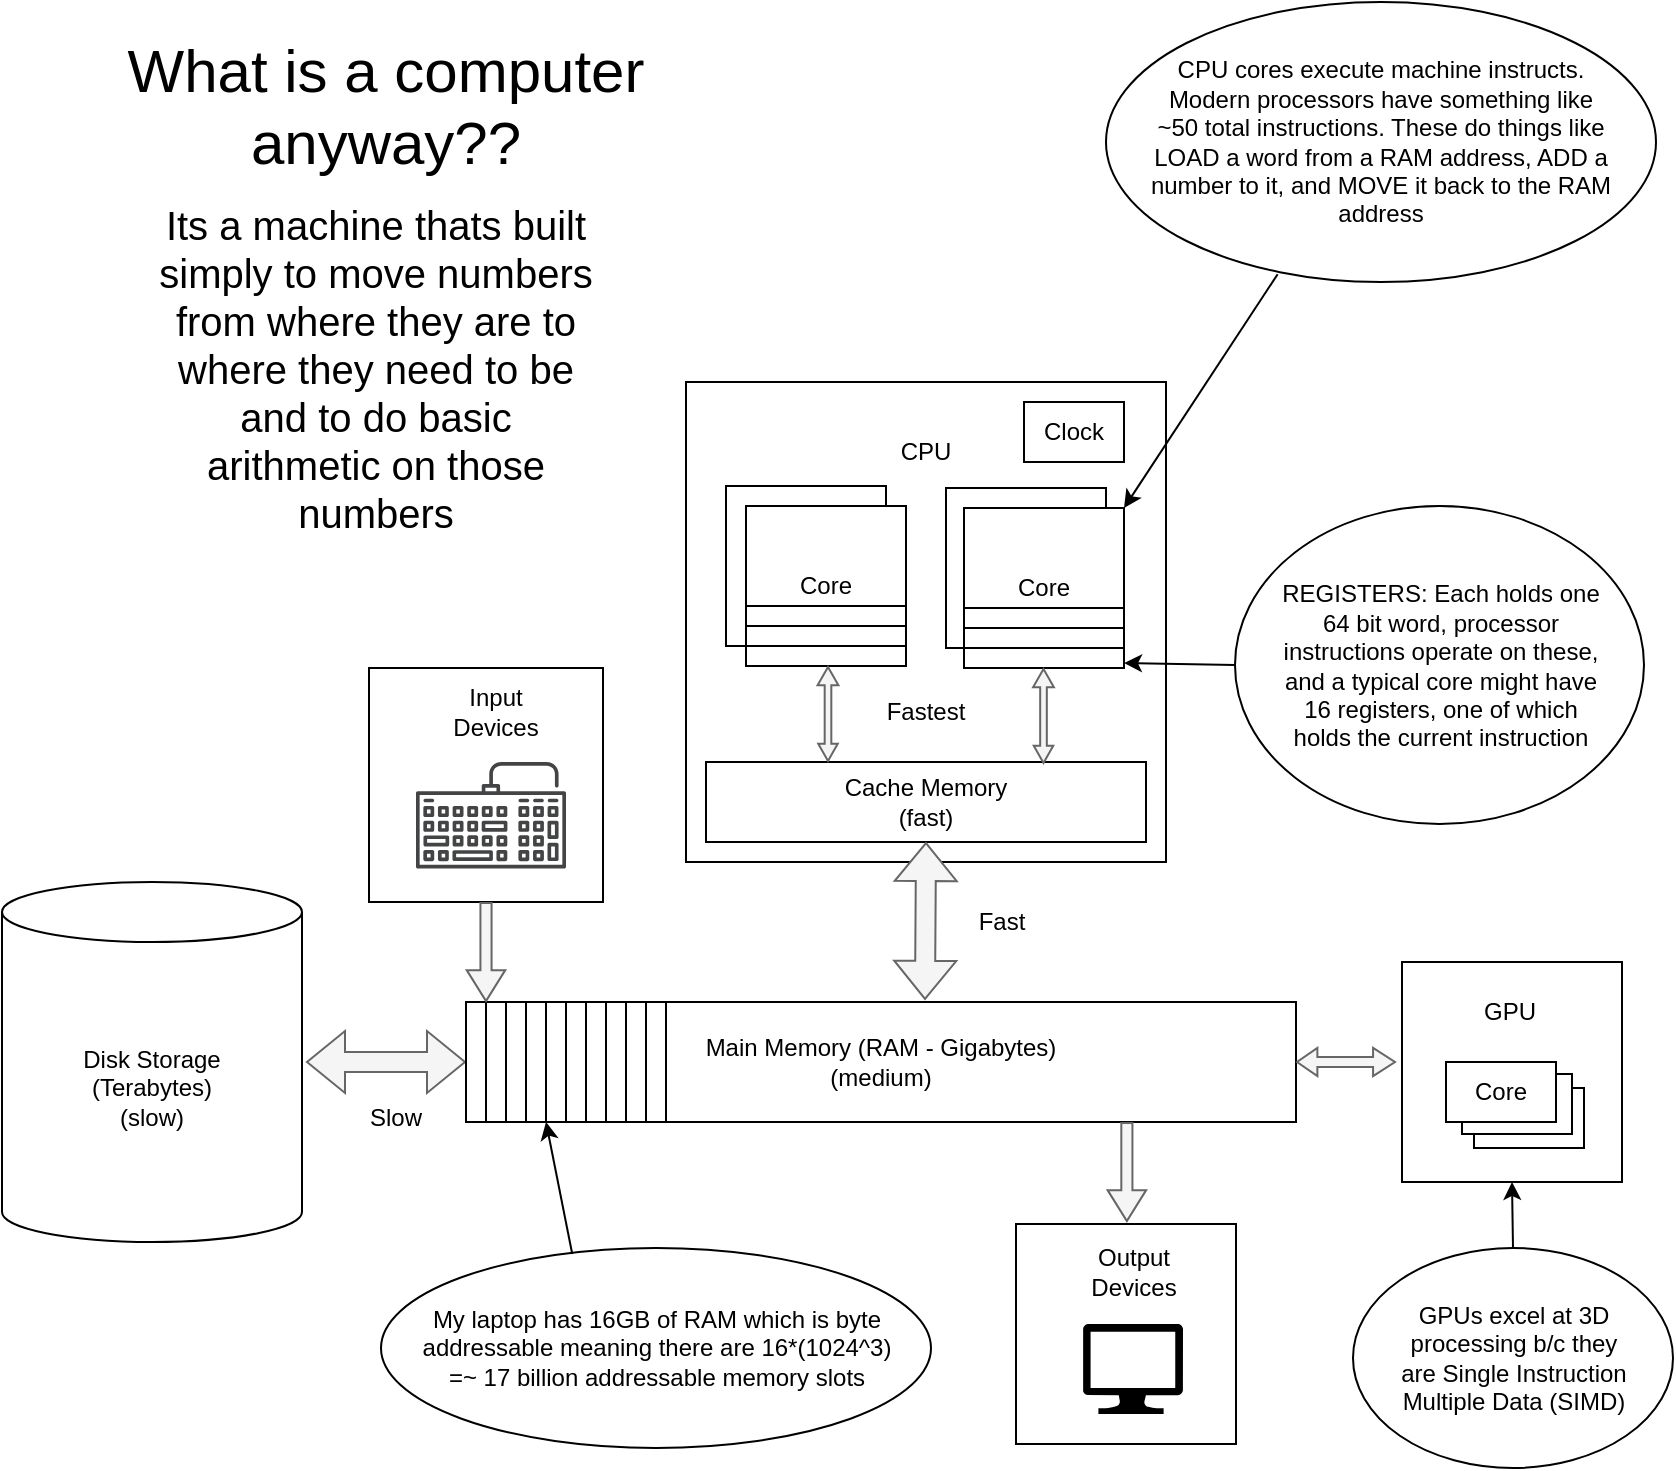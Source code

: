 <mxfile version="22.1.7" type="device">
  <diagram name="Page-1" id="1J6WagQCUvYmf21s5ytZ">
    <mxGraphModel dx="1933" dy="794" grid="1" gridSize="10" guides="1" tooltips="1" connect="1" arrows="1" fold="1" page="1" pageScale="1" pageWidth="850" pageHeight="1100" math="0" shadow="0">
      <root>
        <mxCell id="0" />
        <mxCell id="1" parent="0" />
        <mxCell id="YPh2wvaOejQGUnnW6WLR-1" value="" style="whiteSpace=wrap;html=1;aspect=fixed;" parent="1" vertex="1">
          <mxGeometry x="-505" y="230" width="240" height="240" as="geometry" />
        </mxCell>
        <mxCell id="YPh2wvaOejQGUnnW6WLR-2" value="Core1" style="whiteSpace=wrap;html=1;aspect=fixed;" parent="1" vertex="1">
          <mxGeometry x="-485" y="282" width="80" height="80" as="geometry" />
        </mxCell>
        <mxCell id="YPh2wvaOejQGUnnW6WLR-3" value="Core1" style="whiteSpace=wrap;html=1;aspect=fixed;" parent="1" vertex="1">
          <mxGeometry x="-375" y="283" width="80" height="80" as="geometry" />
        </mxCell>
        <mxCell id="YPh2wvaOejQGUnnW6WLR-5" value="Core" style="whiteSpace=wrap;html=1;aspect=fixed;" parent="1" vertex="1">
          <mxGeometry x="-475" y="292" width="80" height="80" as="geometry" />
        </mxCell>
        <mxCell id="YPh2wvaOejQGUnnW6WLR-6" value="CPU" style="rounded=0;whiteSpace=wrap;html=1;gradientColor=none;strokeColor=none;" parent="1" vertex="1">
          <mxGeometry x="-485" y="250" width="200" height="30" as="geometry" />
        </mxCell>
        <mxCell id="YPh2wvaOejQGUnnW6WLR-7" value="Cache Memory&lt;br&gt;(fast)" style="rounded=0;whiteSpace=wrap;html=1;" parent="1" vertex="1">
          <mxGeometry x="-495" y="420" width="220" height="40" as="geometry" />
        </mxCell>
        <mxCell id="YPh2wvaOejQGUnnW6WLR-8" value="Main Memory (RAM - Gigabytes)&lt;br&gt;(medium)" style="rounded=0;whiteSpace=wrap;html=1;" parent="1" vertex="1">
          <mxGeometry x="-615" y="540" width="415" height="60" as="geometry" />
        </mxCell>
        <mxCell id="YPh2wvaOejQGUnnW6WLR-10" value="Disk Storage&lt;br&gt;(Terabytes)&lt;br&gt;(slow)" style="shape=cylinder3;whiteSpace=wrap;html=1;boundedLbl=1;backgroundOutline=1;size=15;" parent="1" vertex="1">
          <mxGeometry x="-847" y="480" width="150" height="180" as="geometry" />
        </mxCell>
        <mxCell id="YPh2wvaOejQGUnnW6WLR-11" value="" style="shape=flexArrow;endArrow=classic;startArrow=classic;html=1;rounded=0;exitX=0.553;exitY=-0.018;exitDx=0;exitDy=0;entryX=0.5;entryY=1;entryDx=0;entryDy=0;fillColor=#f5f5f5;strokeColor=#666666;exitPerimeter=0;" parent="1" source="YPh2wvaOejQGUnnW6WLR-8" target="YPh2wvaOejQGUnnW6WLR-7" edge="1">
          <mxGeometry width="100" height="100" relative="1" as="geometry">
            <mxPoint x="-425" y="440" as="sourcePoint" />
            <mxPoint x="-325" y="340" as="targetPoint" />
          </mxGeometry>
        </mxCell>
        <mxCell id="YPh2wvaOejQGUnnW6WLR-14" value="" style="shape=flexArrow;endArrow=classic;startArrow=classic;html=1;rounded=0;exitX=0;exitY=0.5;exitDx=0;exitDy=0;fillColor=#f5f5f5;strokeColor=#666666;" parent="1" source="YPh2wvaOejQGUnnW6WLR-8" edge="1">
          <mxGeometry width="100" height="100" relative="1" as="geometry">
            <mxPoint x="-715" y="629" as="sourcePoint" />
            <mxPoint x="-695" y="570" as="targetPoint" />
          </mxGeometry>
        </mxCell>
        <mxCell id="YPh2wvaOejQGUnnW6WLR-15" value="" style="rounded=0;whiteSpace=wrap;html=1;rotation=90;" parent="1" vertex="1">
          <mxGeometry x="-640" y="565" width="60" height="10" as="geometry" />
        </mxCell>
        <mxCell id="YPh2wvaOejQGUnnW6WLR-16" value="" style="rounded=0;whiteSpace=wrap;html=1;rotation=90;" parent="1" vertex="1">
          <mxGeometry x="-630" y="565" width="60" height="10" as="geometry" />
        </mxCell>
        <mxCell id="YPh2wvaOejQGUnnW6WLR-17" value="" style="rounded=0;whiteSpace=wrap;html=1;rotation=90;" parent="1" vertex="1">
          <mxGeometry x="-620" y="565" width="60" height="10" as="geometry" />
        </mxCell>
        <mxCell id="YPh2wvaOejQGUnnW6WLR-18" value="" style="rounded=0;whiteSpace=wrap;html=1;rotation=90;" parent="1" vertex="1">
          <mxGeometry x="-610" y="565" width="60" height="10" as="geometry" />
        </mxCell>
        <mxCell id="YPh2wvaOejQGUnnW6WLR-19" value="" style="rounded=0;whiteSpace=wrap;html=1;rotation=90;" parent="1" vertex="1">
          <mxGeometry x="-600" y="565" width="60" height="10" as="geometry" />
        </mxCell>
        <mxCell id="YPh2wvaOejQGUnnW6WLR-20" value="" style="rounded=0;whiteSpace=wrap;html=1;rotation=90;" parent="1" vertex="1">
          <mxGeometry x="-590" y="565" width="60" height="10" as="geometry" />
        </mxCell>
        <mxCell id="YPh2wvaOejQGUnnW6WLR-21" value="" style="rounded=0;whiteSpace=wrap;html=1;rotation=90;" parent="1" vertex="1">
          <mxGeometry x="-580" y="565" width="60" height="10" as="geometry" />
        </mxCell>
        <mxCell id="YPh2wvaOejQGUnnW6WLR-22" value="" style="rounded=0;whiteSpace=wrap;html=1;rotation=90;" parent="1" vertex="1">
          <mxGeometry x="-570" y="565" width="60" height="10" as="geometry" />
        </mxCell>
        <mxCell id="YPh2wvaOejQGUnnW6WLR-23" value="" style="rounded=0;whiteSpace=wrap;html=1;rotation=90;" parent="1" vertex="1">
          <mxGeometry x="-560" y="565" width="60" height="10" as="geometry" />
        </mxCell>
        <mxCell id="YPh2wvaOejQGUnnW6WLR-24" value="" style="rounded=0;whiteSpace=wrap;html=1;rotation=90;" parent="1" vertex="1">
          <mxGeometry x="-550" y="565" width="60" height="10" as="geometry" />
        </mxCell>
        <mxCell id="YPh2wvaOejQGUnnW6WLR-26" value="My laptop has 16GB of RAM which is byte addressable meaning there are 16*(1024^3) =~ 17 billion addressable memory slots" style="ellipse;whiteSpace=wrap;html=1;labelPadding=2;perimeterSpacing=11;spacingLeft=0;spacing=21;" parent="1" vertex="1">
          <mxGeometry x="-657.5" y="663" width="275" height="100" as="geometry" />
        </mxCell>
        <mxCell id="YPh2wvaOejQGUnnW6WLR-27" value="" style="endArrow=classic;html=1;rounded=0;exitX=0.359;exitY=0.115;exitDx=0;exitDy=0;exitPerimeter=0;entryX=1;entryY=1;entryDx=0;entryDy=0;" parent="1" source="YPh2wvaOejQGUnnW6WLR-26" target="YPh2wvaOejQGUnnW6WLR-19" edge="1">
          <mxGeometry width="50" height="50" relative="1" as="geometry">
            <mxPoint x="-395" y="580" as="sourcePoint" />
            <mxPoint x="-345" y="530" as="targetPoint" />
          </mxGeometry>
        </mxCell>
        <mxCell id="YPh2wvaOejQGUnnW6WLR-28" value="CPU cores execute machine instructs. Modern processors have something like ~50 total instructions. These do things like LOAD a word from a RAM address, ADD a number to it, and MOVE it back to the RAM address" style="ellipse;whiteSpace=wrap;html=1;labelPadding=2;perimeterSpacing=11;spacingLeft=0;spacing=21;" parent="1" vertex="1">
          <mxGeometry x="-295" y="40" width="275" height="140" as="geometry" />
        </mxCell>
        <mxCell id="YPh2wvaOejQGUnnW6WLR-29" value="" style="rounded=0;whiteSpace=wrap;html=1;rotation=-180;" parent="1" vertex="1">
          <mxGeometry x="-475" y="362" width="80" height="10" as="geometry" />
        </mxCell>
        <mxCell id="YPh2wvaOejQGUnnW6WLR-31" value="" style="rounded=0;whiteSpace=wrap;html=1;rotation=-180;" parent="1" vertex="1">
          <mxGeometry x="-475" y="352" width="80" height="10" as="geometry" />
        </mxCell>
        <mxCell id="YPh2wvaOejQGUnnW6WLR-32" value="" style="rounded=0;whiteSpace=wrap;html=1;rotation=-180;" parent="1" vertex="1">
          <mxGeometry x="-475" y="342" width="80" height="10" as="geometry" />
        </mxCell>
        <mxCell id="YPh2wvaOejQGUnnW6WLR-33" value="Core" style="whiteSpace=wrap;html=1;aspect=fixed;" parent="1" vertex="1">
          <mxGeometry x="-366" y="293" width="80" height="80" as="geometry" />
        </mxCell>
        <mxCell id="YPh2wvaOejQGUnnW6WLR-34" value="" style="rounded=0;whiteSpace=wrap;html=1;rotation=-180;" parent="1" vertex="1">
          <mxGeometry x="-366" y="363" width="80" height="10" as="geometry" />
        </mxCell>
        <mxCell id="YPh2wvaOejQGUnnW6WLR-35" value="" style="rounded=0;whiteSpace=wrap;html=1;rotation=-180;" parent="1" vertex="1">
          <mxGeometry x="-366" y="353" width="80" height="10" as="geometry" />
        </mxCell>
        <mxCell id="YPh2wvaOejQGUnnW6WLR-36" value="" style="rounded=0;whiteSpace=wrap;html=1;rotation=-180;" parent="1" vertex="1">
          <mxGeometry x="-366" y="343" width="80" height="10" as="geometry" />
        </mxCell>
        <mxCell id="YPh2wvaOejQGUnnW6WLR-38" value="REGISTERS: Each holds one 64 bit word, processor instructions operate on these, and a typical core might have 16 registers, one of which holds the current instruction" style="ellipse;whiteSpace=wrap;html=1;spacing=23;" parent="1" vertex="1">
          <mxGeometry x="-230.5" y="292" width="204.5" height="159" as="geometry" />
        </mxCell>
        <mxCell id="YPh2wvaOejQGUnnW6WLR-39" value="" style="endArrow=classic;html=1;rounded=0;entryX=0;entryY=0.25;entryDx=0;entryDy=0;exitX=0;exitY=0.5;exitDx=0;exitDy=0;" parent="1" source="YPh2wvaOejQGUnnW6WLR-38" target="YPh2wvaOejQGUnnW6WLR-34" edge="1">
          <mxGeometry width="50" height="50" relative="1" as="geometry">
            <mxPoint x="-235" y="360" as="sourcePoint" />
            <mxPoint x="-345" y="290" as="targetPoint" />
          </mxGeometry>
        </mxCell>
        <mxCell id="YPh2wvaOejQGUnnW6WLR-40" value="" style="shape=flexArrow;endArrow=classic;startArrow=classic;html=1;rounded=0;entryX=0.25;entryY=1;entryDx=0;entryDy=0;fillColor=#f5f5f5;strokeColor=#666666;width=3.322;endSize=2.717;endWidth=6.102;startWidth=5.424;startSize=2.525;" parent="1" edge="1">
          <mxGeometry width="100" height="100" relative="1" as="geometry">
            <mxPoint x="-434" y="420" as="sourcePoint" />
            <mxPoint x="-434" y="372" as="targetPoint" />
          </mxGeometry>
        </mxCell>
        <mxCell id="YPh2wvaOejQGUnnW6WLR-41" value="" style="shape=flexArrow;endArrow=classic;startArrow=classic;html=1;rounded=0;entryX=0.25;entryY=1;entryDx=0;entryDy=0;fillColor=#f5f5f5;strokeColor=#666666;width=3.322;endSize=2.717;endWidth=6.102;startWidth=5.424;startSize=2.525;" parent="1" edge="1">
          <mxGeometry width="100" height="100" relative="1" as="geometry">
            <mxPoint x="-326.25" y="421" as="sourcePoint" />
            <mxPoint x="-326.25" y="373" as="targetPoint" />
          </mxGeometry>
        </mxCell>
        <mxCell id="YPh2wvaOejQGUnnW6WLR-42" value="" style="endArrow=classic;html=1;rounded=0;entryX=1;entryY=0;entryDx=0;entryDy=0;exitX=0.326;exitY=0.908;exitDx=0;exitDy=0;exitPerimeter=0;" parent="1" source="YPh2wvaOejQGUnnW6WLR-28" target="YPh2wvaOejQGUnnW6WLR-33" edge="1">
          <mxGeometry width="50" height="50" relative="1" as="geometry">
            <mxPoint x="-215" y="240" as="sourcePoint" />
            <mxPoint x="-205" y="420" as="targetPoint" />
          </mxGeometry>
        </mxCell>
        <mxCell id="YPh2wvaOejQGUnnW6WLR-43" value="&lt;font style=&quot;font-size: 30px;&quot;&gt;What is a computer anyway??&lt;br&gt;&lt;br&gt;&lt;/font&gt;" style="rounded=0;whiteSpace=wrap;html=1;strokeColor=none;fillColor=none;" parent="1" vertex="1">
          <mxGeometry x="-805" y="66" width="300" height="88" as="geometry" />
        </mxCell>
        <mxCell id="YPh2wvaOejQGUnnW6WLR-57" value="" style="whiteSpace=wrap;html=1;aspect=fixed;" parent="1" vertex="1">
          <mxGeometry x="-663.5" y="373" width="117" height="117" as="geometry" />
        </mxCell>
        <mxCell id="YPh2wvaOejQGUnnW6WLR-56" value="" style="sketch=0;pointerEvents=1;shadow=0;dashed=0;html=1;strokeColor=none;fillColor=#434445;aspect=fixed;labelPosition=center;verticalLabelPosition=bottom;verticalAlign=top;align=center;outlineConnect=0;shape=mxgraph.vvd.keyboard;" parent="1" vertex="1">
          <mxGeometry x="-640" y="420" width="75" height="53.25" as="geometry" />
        </mxCell>
        <mxCell id="YPh2wvaOejQGUnnW6WLR-62" value="Input Devices" style="text;html=1;strokeColor=none;fillColor=none;align=center;verticalAlign=middle;whiteSpace=wrap;rounded=0;" parent="1" vertex="1">
          <mxGeometry x="-630" y="380" width="60" height="30" as="geometry" />
        </mxCell>
        <mxCell id="YPh2wvaOejQGUnnW6WLR-64" value="" style="shape=flexArrow;endArrow=classic;html=1;rounded=0;endWidth=12.716;endSize=4.811;width=5.556;exitX=0.5;exitY=1;exitDx=0;exitDy=0;entryX=0;entryY=1;entryDx=0;entryDy=0;fillColor=#f5f5f5;strokeColor=#666666;" parent="1" source="YPh2wvaOejQGUnnW6WLR-57" target="YPh2wvaOejQGUnnW6WLR-16" edge="1">
          <mxGeometry width="50" height="50" relative="1" as="geometry">
            <mxPoint x="-385" y="430" as="sourcePoint" />
            <mxPoint x="-335" y="380" as="targetPoint" />
          </mxGeometry>
        </mxCell>
        <mxCell id="YPh2wvaOejQGUnnW6WLR-69" value="" style="shape=flexArrow;endArrow=classic;html=1;rounded=0;endWidth=12.716;endSize=4.811;width=5.556;exitX=0.5;exitY=1;exitDx=0;exitDy=0;entryX=0;entryY=1;entryDx=0;entryDy=0;fillColor=#f5f5f5;strokeColor=#666666;" parent="1" edge="1">
          <mxGeometry width="50" height="50" relative="1" as="geometry">
            <mxPoint x="-284.56" y="600" as="sourcePoint" />
            <mxPoint x="-284.56" y="650" as="targetPoint" />
          </mxGeometry>
        </mxCell>
        <mxCell id="YPh2wvaOejQGUnnW6WLR-70" value="" style="whiteSpace=wrap;html=1;aspect=fixed;" parent="1" vertex="1">
          <mxGeometry x="-147" y="520" width="110" height="110" as="geometry" />
        </mxCell>
        <mxCell id="YPh2wvaOejQGUnnW6WLR-73" value="Core" style="rounded=0;whiteSpace=wrap;html=1;" parent="1" vertex="1">
          <mxGeometry x="-111" y="583" width="55" height="30" as="geometry" />
        </mxCell>
        <mxCell id="YPh2wvaOejQGUnnW6WLR-72" value="Core" style="rounded=0;whiteSpace=wrap;html=1;" parent="1" vertex="1">
          <mxGeometry x="-117" y="576" width="55" height="30" as="geometry" />
        </mxCell>
        <mxCell id="YPh2wvaOejQGUnnW6WLR-71" value="Core" style="rounded=0;whiteSpace=wrap;html=1;" parent="1" vertex="1">
          <mxGeometry x="-125" y="570" width="55" height="30" as="geometry" />
        </mxCell>
        <mxCell id="YPh2wvaOejQGUnnW6WLR-74" value="GPU" style="text;html=1;strokeColor=none;fillColor=none;align=center;verticalAlign=middle;whiteSpace=wrap;rounded=0;" parent="1" vertex="1">
          <mxGeometry x="-123" y="530" width="60" height="30" as="geometry" />
        </mxCell>
        <mxCell id="YPh2wvaOejQGUnnW6WLR-76" value="" style="shape=flexArrow;endArrow=classic;startArrow=classic;html=1;rounded=0;entryX=1;entryY=0.5;entryDx=0;entryDy=0;fillColor=#f5f5f5;strokeColor=#666666;endWidth=7.943;endSize=3.065;width=5.106;startSize=3.322;startWidth=7.943;" parent="1" target="YPh2wvaOejQGUnnW6WLR-8" edge="1">
          <mxGeometry width="100" height="100" relative="1" as="geometry">
            <mxPoint x="-150" y="570" as="sourcePoint" />
            <mxPoint x="-375" y="470" as="targetPoint" />
          </mxGeometry>
        </mxCell>
        <mxCell id="YPh2wvaOejQGUnnW6WLR-77" value="GPUs excel at 3D processing b/c they are Single Instruction Multiple Data (SIMD)" style="ellipse;whiteSpace=wrap;html=1;spacing=20;" parent="1" vertex="1">
          <mxGeometry x="-171.5" y="663" width="160" height="110" as="geometry" />
        </mxCell>
        <mxCell id="YPh2wvaOejQGUnnW6WLR-78" value="" style="group" parent="1" vertex="1" connectable="0">
          <mxGeometry x="-340" y="651" width="110" height="110" as="geometry" />
        </mxCell>
        <mxCell id="YPh2wvaOejQGUnnW6WLR-66" value="" style="whiteSpace=wrap;html=1;aspect=fixed;" parent="YPh2wvaOejQGUnnW6WLR-78" vertex="1">
          <mxGeometry width="110" height="110" as="geometry" />
        </mxCell>
        <mxCell id="YPh2wvaOejQGUnnW6WLR-65" value="" style="sketch=0;aspect=fixed;pointerEvents=1;shadow=0;dashed=0;html=1;strokeColor=none;labelPosition=center;verticalLabelPosition=bottom;verticalAlign=top;align=center;fillColor=#000000;shape=mxgraph.azure.computer" parent="YPh2wvaOejQGUnnW6WLR-78" vertex="1">
          <mxGeometry x="33.5" y="50" width="50" height="45" as="geometry" />
        </mxCell>
        <mxCell id="YPh2wvaOejQGUnnW6WLR-67" value="Output Devices" style="text;html=1;strokeColor=none;fillColor=none;align=center;verticalAlign=middle;whiteSpace=wrap;rounded=0;" parent="YPh2wvaOejQGUnnW6WLR-78" vertex="1">
          <mxGeometry x="28.5" y="9" width="60" height="30" as="geometry" />
        </mxCell>
        <mxCell id="YPh2wvaOejQGUnnW6WLR-82" value="" style="endArrow=classic;html=1;rounded=0;entryX=0.5;entryY=1;entryDx=0;entryDy=0;exitX=0.5;exitY=0;exitDx=0;exitDy=0;" parent="1" source="YPh2wvaOejQGUnnW6WLR-77" target="YPh2wvaOejQGUnnW6WLR-70" edge="1">
          <mxGeometry width="50" height="50" relative="1" as="geometry">
            <mxPoint x="-377" y="400" as="sourcePoint" />
            <mxPoint x="-327" y="350" as="targetPoint" />
          </mxGeometry>
        </mxCell>
        <mxCell id="YPh2wvaOejQGUnnW6WLR-83" value="&lt;font style=&quot;font-size: 20px;&quot;&gt;Its a machine thats built simply to move numbers from where they are to where they need to be and to do basic arithmetic on those numbers&lt;/font&gt;" style="text;html=1;strokeColor=none;fillColor=none;align=center;verticalAlign=middle;whiteSpace=wrap;rounded=0;" parent="1" vertex="1">
          <mxGeometry x="-770" y="138" width="220" height="170" as="geometry" />
        </mxCell>
        <mxCell id="YPh2wvaOejQGUnnW6WLR-85" value="Slow" style="text;html=1;strokeColor=none;fillColor=none;align=center;verticalAlign=middle;whiteSpace=wrap;rounded=0;" parent="1" vertex="1">
          <mxGeometry x="-680" y="583" width="60" height="30" as="geometry" />
        </mxCell>
        <mxCell id="YPh2wvaOejQGUnnW6WLR-86" value="Fast" style="text;html=1;strokeColor=none;fillColor=none;align=center;verticalAlign=middle;whiteSpace=wrap;rounded=0;" parent="1" vertex="1">
          <mxGeometry x="-377" y="485" width="60" height="30" as="geometry" />
        </mxCell>
        <mxCell id="YPh2wvaOejQGUnnW6WLR-87" value="Fastest" style="text;html=1;strokeColor=none;fillColor=none;align=center;verticalAlign=middle;whiteSpace=wrap;rounded=0;" parent="1" vertex="1">
          <mxGeometry x="-415" y="380" width="60" height="30" as="geometry" />
        </mxCell>
        <mxCell id="JkDWy64XercFXgoT1gKL-1" value="Clock" style="rounded=0;whiteSpace=wrap;html=1;" parent="1" vertex="1">
          <mxGeometry x="-336" y="240" width="50" height="30" as="geometry" />
        </mxCell>
      </root>
    </mxGraphModel>
  </diagram>
</mxfile>
